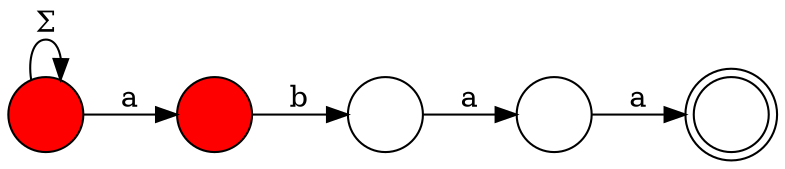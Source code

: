 digraph NFA {
	rankdir = "LR";

	node [
		shape = "circle";
		style = "filled";
		fillcolor = white;
		label = "";
	];

	0 [ fillcolor = red ];
	1 [ fillcolor = red ];

	0 -> 0 [ label = "Σ" ];
	0 -> 1 [ label = "a" ];
	1 -> 2 [ label = "b" ];
	2 -> 3 [ label = "a" ];
	3 -> 4 [ label = "a" ];

	4 [
		shape = "doublecircle";
	];

}
